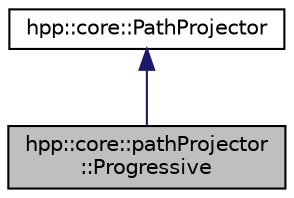 digraph "hpp::core::pathProjector::Progressive"
{
  edge [fontname="Helvetica",fontsize="10",labelfontname="Helvetica",labelfontsize="10"];
  node [fontname="Helvetica",fontsize="10",shape=record];
  Node1 [label="hpp::core::pathProjector\l::Progressive",height=0.2,width=0.4,color="black", fillcolor="grey75", style="filled" fontcolor="black"];
  Node2 -> Node1 [dir="back",color="midnightblue",fontsize="10",style="solid",fontname="Helvetica"];
  Node2 [label="hpp::core::PathProjector",height=0.2,width=0.4,color="black", fillcolor="white", style="filled",URL="$a00039.html",tooltip="This class projects a path using constraints. "];
}
